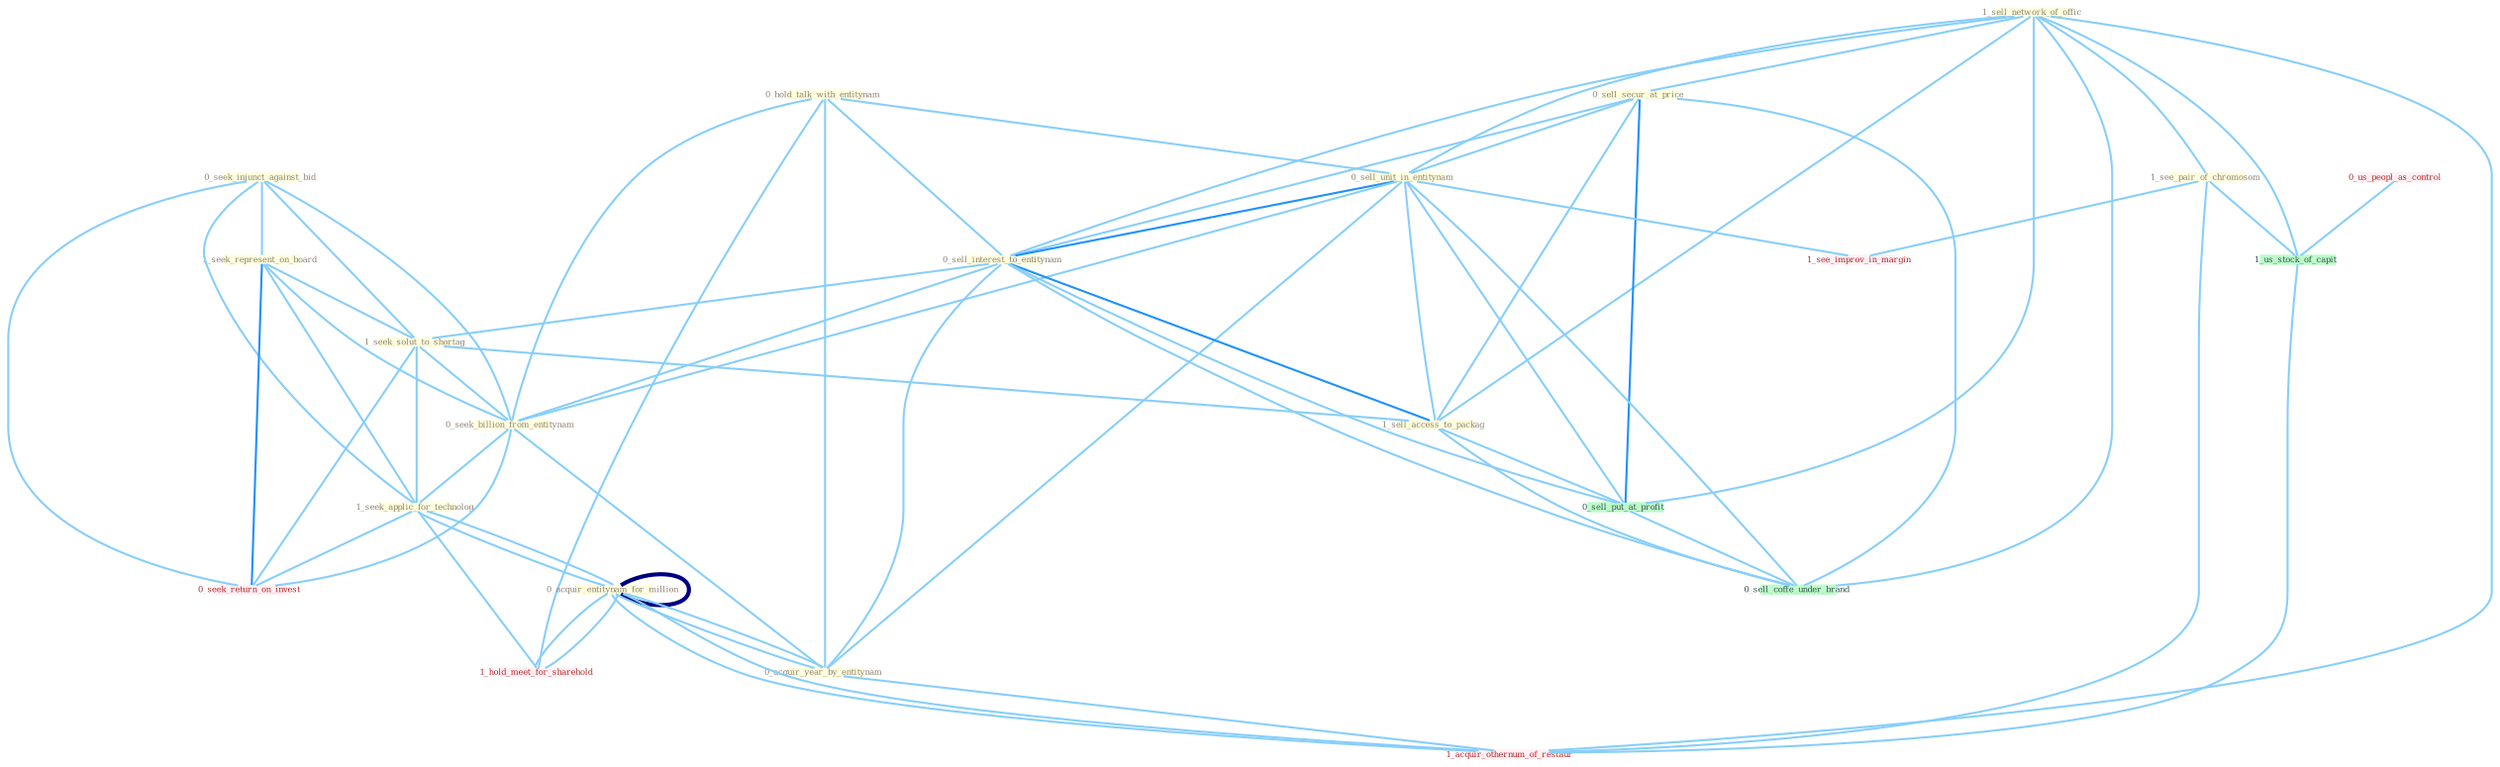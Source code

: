Graph G{ 
    node
    [shape=polygon,style=filled,width=.5,height=.06,color="#BDFCC9",fixedsize=true,fontsize=4,
    fontcolor="#2f4f4f"];
    {node
    [color="#ffffe0", fontcolor="#8b7d6b"] "1_sell_network_of_offic " "0_hold_talk_with_entitynam " "0_sell_secur_at_price " "0_sell_unit_in_entitynam " "0_seek_injunct_against_bid " "1_seek_represent_on_board " "1_see_pair_of_chromosom " "0_sell_interest_to_entitynam " "1_seek_solut_to_shortag " "0_seek_billion_from_entitynam " "0_acquir_entitynam_for_million " "1_seek_applic_for_technolog " "0_acquir_year_by_entitynam " "0_acquir_entitynam_for_million " "1_sell_access_to_packag "}
{node [color="#fff0f5", fontcolor="#b22222"] "0_us_peopl_as_control " "0_seek_return_on_invest " "1_see_improv_in_margin " "1_hold_meet_for_sharehold " "1_acquir_othernum_of_restaur "}
edge [color="#B0E2FF"];

	"1_sell_network_of_offic " -- "0_sell_secur_at_price " [w="1", color="#87cefa" ];
	"1_sell_network_of_offic " -- "0_sell_unit_in_entitynam " [w="1", color="#87cefa" ];
	"1_sell_network_of_offic " -- "1_see_pair_of_chromosom " [w="1", color="#87cefa" ];
	"1_sell_network_of_offic " -- "0_sell_interest_to_entitynam " [w="1", color="#87cefa" ];
	"1_sell_network_of_offic " -- "1_sell_access_to_packag " [w="1", color="#87cefa" ];
	"1_sell_network_of_offic " -- "0_sell_put_at_profit " [w="1", color="#87cefa" ];
	"1_sell_network_of_offic " -- "1_us_stock_of_capit " [w="1", color="#87cefa" ];
	"1_sell_network_of_offic " -- "0_sell_coffe_under_brand " [w="1", color="#87cefa" ];
	"1_sell_network_of_offic " -- "1_acquir_othernum_of_restaur " [w="1", color="#87cefa" ];
	"0_hold_talk_with_entitynam " -- "0_sell_unit_in_entitynam " [w="1", color="#87cefa" ];
	"0_hold_talk_with_entitynam " -- "0_sell_interest_to_entitynam " [w="1", color="#87cefa" ];
	"0_hold_talk_with_entitynam " -- "0_seek_billion_from_entitynam " [w="1", color="#87cefa" ];
	"0_hold_talk_with_entitynam " -- "0_acquir_year_by_entitynam " [w="1", color="#87cefa" ];
	"0_hold_talk_with_entitynam " -- "1_hold_meet_for_sharehold " [w="1", color="#87cefa" ];
	"0_sell_secur_at_price " -- "0_sell_unit_in_entitynam " [w="1", color="#87cefa" ];
	"0_sell_secur_at_price " -- "0_sell_interest_to_entitynam " [w="1", color="#87cefa" ];
	"0_sell_secur_at_price " -- "1_sell_access_to_packag " [w="1", color="#87cefa" ];
	"0_sell_secur_at_price " -- "0_sell_put_at_profit " [w="2", color="#1e90ff" , len=0.8];
	"0_sell_secur_at_price " -- "0_sell_coffe_under_brand " [w="1", color="#87cefa" ];
	"0_sell_unit_in_entitynam " -- "0_sell_interest_to_entitynam " [w="2", color="#1e90ff" , len=0.8];
	"0_sell_unit_in_entitynam " -- "0_seek_billion_from_entitynam " [w="1", color="#87cefa" ];
	"0_sell_unit_in_entitynam " -- "0_acquir_year_by_entitynam " [w="1", color="#87cefa" ];
	"0_sell_unit_in_entitynam " -- "1_sell_access_to_packag " [w="1", color="#87cefa" ];
	"0_sell_unit_in_entitynam " -- "0_sell_put_at_profit " [w="1", color="#87cefa" ];
	"0_sell_unit_in_entitynam " -- "1_see_improv_in_margin " [w="1", color="#87cefa" ];
	"0_sell_unit_in_entitynam " -- "0_sell_coffe_under_brand " [w="1", color="#87cefa" ];
	"0_seek_injunct_against_bid " -- "1_seek_represent_on_board " [w="1", color="#87cefa" ];
	"0_seek_injunct_against_bid " -- "1_seek_solut_to_shortag " [w="1", color="#87cefa" ];
	"0_seek_injunct_against_bid " -- "0_seek_billion_from_entitynam " [w="1", color="#87cefa" ];
	"0_seek_injunct_against_bid " -- "1_seek_applic_for_technolog " [w="1", color="#87cefa" ];
	"0_seek_injunct_against_bid " -- "0_seek_return_on_invest " [w="1", color="#87cefa" ];
	"1_seek_represent_on_board " -- "1_seek_solut_to_shortag " [w="1", color="#87cefa" ];
	"1_seek_represent_on_board " -- "0_seek_billion_from_entitynam " [w="1", color="#87cefa" ];
	"1_seek_represent_on_board " -- "1_seek_applic_for_technolog " [w="1", color="#87cefa" ];
	"1_seek_represent_on_board " -- "0_seek_return_on_invest " [w="2", color="#1e90ff" , len=0.8];
	"1_see_pair_of_chromosom " -- "1_us_stock_of_capit " [w="1", color="#87cefa" ];
	"1_see_pair_of_chromosom " -- "1_see_improv_in_margin " [w="1", color="#87cefa" ];
	"1_see_pair_of_chromosom " -- "1_acquir_othernum_of_restaur " [w="1", color="#87cefa" ];
	"0_sell_interest_to_entitynam " -- "1_seek_solut_to_shortag " [w="1", color="#87cefa" ];
	"0_sell_interest_to_entitynam " -- "0_seek_billion_from_entitynam " [w="1", color="#87cefa" ];
	"0_sell_interest_to_entitynam " -- "0_acquir_year_by_entitynam " [w="1", color="#87cefa" ];
	"0_sell_interest_to_entitynam " -- "1_sell_access_to_packag " [w="2", color="#1e90ff" , len=0.8];
	"0_sell_interest_to_entitynam " -- "0_sell_put_at_profit " [w="1", color="#87cefa" ];
	"0_sell_interest_to_entitynam " -- "0_sell_coffe_under_brand " [w="1", color="#87cefa" ];
	"1_seek_solut_to_shortag " -- "0_seek_billion_from_entitynam " [w="1", color="#87cefa" ];
	"1_seek_solut_to_shortag " -- "1_seek_applic_for_technolog " [w="1", color="#87cefa" ];
	"1_seek_solut_to_shortag " -- "1_sell_access_to_packag " [w="1", color="#87cefa" ];
	"1_seek_solut_to_shortag " -- "0_seek_return_on_invest " [w="1", color="#87cefa" ];
	"0_seek_billion_from_entitynam " -- "1_seek_applic_for_technolog " [w="1", color="#87cefa" ];
	"0_seek_billion_from_entitynam " -- "0_acquir_year_by_entitynam " [w="1", color="#87cefa" ];
	"0_seek_billion_from_entitynam " -- "0_seek_return_on_invest " [w="1", color="#87cefa" ];
	"0_acquir_entitynam_for_million " -- "1_seek_applic_for_technolog " [w="1", color="#87cefa" ];
	"0_acquir_entitynam_for_million " -- "0_acquir_year_by_entitynam " [w="1", color="#87cefa" ];
	"0_acquir_entitynam_for_million " -- "0_acquir_entitynam_for_million " [w="4", style=bold, color="#000080", len=0.4];
	"0_acquir_entitynam_for_million " -- "1_hold_meet_for_sharehold " [w="1", color="#87cefa" ];
	"0_acquir_entitynam_for_million " -- "1_acquir_othernum_of_restaur " [w="1", color="#87cefa" ];
	"1_seek_applic_for_technolog " -- "0_acquir_entitynam_for_million " [w="1", color="#87cefa" ];
	"1_seek_applic_for_technolog " -- "0_seek_return_on_invest " [w="1", color="#87cefa" ];
	"1_seek_applic_for_technolog " -- "1_hold_meet_for_sharehold " [w="1", color="#87cefa" ];
	"0_acquir_year_by_entitynam " -- "0_acquir_entitynam_for_million " [w="1", color="#87cefa" ];
	"0_acquir_year_by_entitynam " -- "1_acquir_othernum_of_restaur " [w="1", color="#87cefa" ];
	"0_acquir_entitynam_for_million " -- "1_hold_meet_for_sharehold " [w="1", color="#87cefa" ];
	"0_acquir_entitynam_for_million " -- "1_acquir_othernum_of_restaur " [w="1", color="#87cefa" ];
	"1_sell_access_to_packag " -- "0_sell_put_at_profit " [w="1", color="#87cefa" ];
	"1_sell_access_to_packag " -- "0_sell_coffe_under_brand " [w="1", color="#87cefa" ];
	"0_us_peopl_as_control " -- "1_us_stock_of_capit " [w="1", color="#87cefa" ];
	"0_sell_put_at_profit " -- "0_sell_coffe_under_brand " [w="1", color="#87cefa" ];
	"1_us_stock_of_capit " -- "1_acquir_othernum_of_restaur " [w="1", color="#87cefa" ];
}